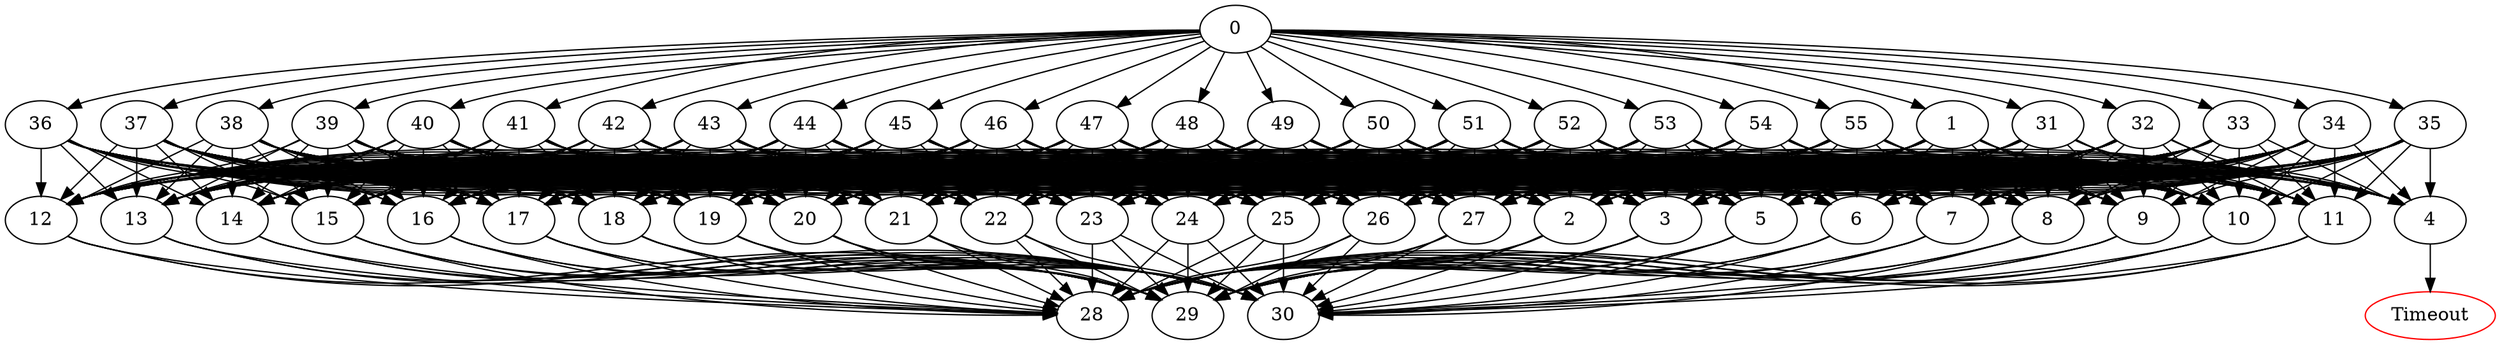 digraph G {
	0 -> 1;
	0 -> 31;
	0 -> 32;
	0 -> 33;
	0 -> 34;
	0 -> 35;
	0 -> 36;
	0 -> 37;
	0 -> 38;
	0 -> 39;
	0 -> 40;
	0 -> 41;
	0 -> 42;
	0 -> 43;
	0 -> 44;
	0 -> 45;
	0 -> 46;
	0 -> 47;
	0 -> 48;
	0 -> 49;
	0 -> 50;
	0 -> 51;
	0 -> 52;
	0 -> 53;
	0 -> 54;
	0 -> 55;
	1 -> 2;
	1 -> 3;
	1 -> 4;
	1 -> 5;
	1 -> 6;
	1 -> 7;
	1 -> 8;
	1 -> 9;
	1 -> 10;
	1 -> 11;
	1 -> 12;
	1 -> 13;
	1 -> 14;
	1 -> 15;
	1 -> 16;
	1 -> 17;
	1 -> 18;
	1 -> 19;
	1 -> 20;
	1 -> 21;
	1 -> 22;
	1 -> 23;
	1 -> 24;
	1 -> 25;
	1 -> 26;
	1 -> 27;
	2 -> 28;
	2 -> 29;
	2 -> 30;
	3 -> 28;
	3 -> 29;
	3 -> 30;
	4 -> "Timeout";
Timeout [color=red];
	5 -> 28;
	5 -> 29;
	5 -> 30;
	6 -> 28;
	6 -> 29;
	6 -> 30;
	7 -> 28;
	7 -> 29;
	7 -> 30;
	8 -> 28;
	8 -> 29;
	8 -> 30;
	9 -> 28;
	9 -> 29;
	9 -> 30;
	10 -> 28;
	10 -> 29;
	10 -> 30;
	11 -> 28;
	11 -> 29;
	11 -> 30;
	12 -> 28;
	12 -> 29;
	12 -> 30;
	13 -> 28;
	13 -> 29;
	13 -> 30;
	14 -> 28;
	14 -> 29;
	14 -> 30;
	15 -> 28;
	15 -> 29;
	15 -> 30;
	16 -> 28;
	16 -> 29;
	16 -> 30;
	17 -> 28;
	17 -> 29;
	17 -> 30;
	18 -> 28;
	18 -> 29;
	18 -> 30;
	19 -> 28;
	19 -> 29;
	19 -> 30;
	20 -> 28;
	20 -> 29;
	20 -> 30;
	21 -> 28;
	21 -> 29;
	21 -> 30;
	22 -> 28;
	22 -> 29;
	22 -> 30;
	23 -> 28;
	23 -> 29;
	23 -> 30;
	24 -> 28;
	24 -> 29;
	24 -> 30;
	25 -> 28;
	25 -> 29;
	25 -> 30;
	26 -> 28;
	26 -> 29;
	26 -> 30;
	27 -> 28;
	27 -> 29;
	27 -> 30;
	31 -> 2;
	31 -> 3;
	31 -> 4;
	31 -> 5;
	31 -> 6;
	31 -> 7;
	31 -> 8;
	31 -> 9;
	31 -> 10;
	31 -> 11;
	31 -> 12;
	31 -> 13;
	31 -> 14;
	31 -> 15;
	31 -> 16;
	31 -> 17;
	31 -> 18;
	31 -> 19;
	31 -> 20;
	31 -> 21;
	31 -> 22;
	31 -> 23;
	31 -> 24;
	31 -> 25;
	31 -> 26;
	31 -> 27;
	32 -> 2;
	32 -> 3;
	32 -> 4;
	32 -> 5;
	32 -> 6;
	32 -> 7;
	32 -> 8;
	32 -> 9;
	32 -> 10;
	32 -> 11;
	32 -> 12;
	32 -> 13;
	32 -> 14;
	32 -> 15;
	32 -> 16;
	32 -> 17;
	32 -> 18;
	32 -> 19;
	32 -> 20;
	32 -> 21;
	32 -> 22;
	32 -> 23;
	32 -> 24;
	32 -> 25;
	32 -> 26;
	32 -> 27;
	33 -> 2;
	33 -> 3;
	33 -> 4;
	33 -> 5;
	33 -> 6;
	33 -> 7;
	33 -> 8;
	33 -> 9;
	33 -> 10;
	33 -> 11;
	33 -> 12;
	33 -> 13;
	33 -> 14;
	33 -> 15;
	33 -> 16;
	33 -> 17;
	33 -> 18;
	33 -> 19;
	33 -> 20;
	33 -> 21;
	33 -> 22;
	33 -> 23;
	33 -> 24;
	33 -> 25;
	33 -> 26;
	33 -> 27;
	34 -> 2;
	34 -> 3;
	34 -> 4;
	34 -> 5;
	34 -> 6;
	34 -> 7;
	34 -> 8;
	34 -> 9;
	34 -> 10;
	34 -> 11;
	34 -> 12;
	34 -> 13;
	34 -> 14;
	34 -> 15;
	34 -> 16;
	34 -> 17;
	34 -> 18;
	34 -> 19;
	34 -> 20;
	34 -> 21;
	34 -> 22;
	34 -> 23;
	34 -> 24;
	34 -> 25;
	34 -> 26;
	34 -> 27;
	35 -> 2;
	35 -> 3;
	35 -> 4;
	35 -> 5;
	35 -> 6;
	35 -> 7;
	35 -> 8;
	35 -> 9;
	35 -> 10;
	35 -> 11;
	35 -> 12;
	35 -> 13;
	35 -> 14;
	35 -> 15;
	35 -> 16;
	35 -> 17;
	35 -> 18;
	35 -> 19;
	35 -> 20;
	35 -> 21;
	35 -> 22;
	35 -> 23;
	35 -> 24;
	35 -> 25;
	35 -> 26;
	35 -> 27;
	36 -> 2;
	36 -> 3;
	36 -> 4;
	36 -> 5;
	36 -> 6;
	36 -> 7;
	36 -> 8;
	36 -> 9;
	36 -> 10;
	36 -> 11;
	36 -> 12;
	36 -> 13;
	36 -> 14;
	36 -> 15;
	36 -> 16;
	36 -> 17;
	36 -> 18;
	36 -> 19;
	36 -> 20;
	36 -> 21;
	36 -> 22;
	36 -> 23;
	36 -> 24;
	36 -> 25;
	36 -> 26;
	36 -> 27;
	37 -> 2;
	37 -> 3;
	37 -> 4;
	37 -> 5;
	37 -> 6;
	37 -> 7;
	37 -> 8;
	37 -> 9;
	37 -> 10;
	37 -> 11;
	37 -> 12;
	37 -> 13;
	37 -> 14;
	37 -> 15;
	37 -> 16;
	37 -> 17;
	37 -> 18;
	37 -> 19;
	37 -> 20;
	37 -> 21;
	37 -> 22;
	37 -> 23;
	37 -> 24;
	37 -> 25;
	37 -> 26;
	37 -> 27;
	38 -> 2;
	38 -> 3;
	38 -> 4;
	38 -> 5;
	38 -> 6;
	38 -> 7;
	38 -> 8;
	38 -> 9;
	38 -> 10;
	38 -> 11;
	38 -> 12;
	38 -> 13;
	38 -> 14;
	38 -> 15;
	38 -> 16;
	38 -> 17;
	38 -> 18;
	38 -> 19;
	38 -> 20;
	38 -> 21;
	38 -> 22;
	38 -> 23;
	38 -> 24;
	38 -> 25;
	38 -> 26;
	38 -> 27;
	39 -> 2;
	39 -> 3;
	39 -> 4;
	39 -> 5;
	39 -> 6;
	39 -> 7;
	39 -> 8;
	39 -> 9;
	39 -> 10;
	39 -> 11;
	39 -> 12;
	39 -> 13;
	39 -> 14;
	39 -> 15;
	39 -> 16;
	39 -> 17;
	39 -> 18;
	39 -> 19;
	39 -> 20;
	39 -> 21;
	39 -> 22;
	39 -> 23;
	39 -> 24;
	39 -> 25;
	39 -> 26;
	39 -> 27;
	40 -> 2;
	40 -> 3;
	40 -> 4;
	40 -> 5;
	40 -> 6;
	40 -> 7;
	40 -> 8;
	40 -> 9;
	40 -> 10;
	40 -> 11;
	40 -> 12;
	40 -> 13;
	40 -> 14;
	40 -> 15;
	40 -> 16;
	40 -> 17;
	40 -> 18;
	40 -> 19;
	40 -> 20;
	40 -> 21;
	40 -> 22;
	40 -> 23;
	40 -> 24;
	40 -> 25;
	40 -> 26;
	40 -> 27;
	41 -> 2;
	41 -> 3;
	41 -> 4;
	41 -> 5;
	41 -> 6;
	41 -> 7;
	41 -> 8;
	41 -> 9;
	41 -> 10;
	41 -> 11;
	41 -> 12;
	41 -> 13;
	41 -> 14;
	41 -> 15;
	41 -> 16;
	41 -> 17;
	41 -> 18;
	41 -> 19;
	41 -> 20;
	41 -> 21;
	41 -> 22;
	41 -> 23;
	41 -> 24;
	41 -> 25;
	41 -> 26;
	41 -> 27;
	42 -> 2;
	42 -> 3;
	42 -> 4;
	42 -> 5;
	42 -> 6;
	42 -> 7;
	42 -> 8;
	42 -> 9;
	42 -> 10;
	42 -> 11;
	42 -> 12;
	42 -> 13;
	42 -> 14;
	42 -> 15;
	42 -> 16;
	42 -> 17;
	42 -> 18;
	42 -> 19;
	42 -> 20;
	42 -> 21;
	42 -> 22;
	42 -> 23;
	42 -> 24;
	42 -> 25;
	42 -> 26;
	42 -> 27;
	43 -> 2;
	43 -> 3;
	43 -> 4;
	43 -> 5;
	43 -> 6;
	43 -> 7;
	43 -> 8;
	43 -> 9;
	43 -> 10;
	43 -> 11;
	43 -> 12;
	43 -> 13;
	43 -> 14;
	43 -> 15;
	43 -> 16;
	43 -> 17;
	43 -> 18;
	43 -> 19;
	43 -> 20;
	43 -> 21;
	43 -> 22;
	43 -> 23;
	43 -> 24;
	43 -> 25;
	43 -> 26;
	43 -> 27;
	44 -> 2;
	44 -> 3;
	44 -> 4;
	44 -> 5;
	44 -> 6;
	44 -> 7;
	44 -> 8;
	44 -> 9;
	44 -> 10;
	44 -> 11;
	44 -> 12;
	44 -> 13;
	44 -> 14;
	44 -> 15;
	44 -> 16;
	44 -> 17;
	44 -> 18;
	44 -> 19;
	44 -> 20;
	44 -> 21;
	44 -> 22;
	44 -> 23;
	44 -> 24;
	44 -> 25;
	44 -> 26;
	44 -> 27;
	45 -> 2;
	45 -> 3;
	45 -> 4;
	45 -> 5;
	45 -> 6;
	45 -> 7;
	45 -> 8;
	45 -> 9;
	45 -> 10;
	45 -> 11;
	45 -> 12;
	45 -> 13;
	45 -> 14;
	45 -> 15;
	45 -> 16;
	45 -> 17;
	45 -> 18;
	45 -> 19;
	45 -> 20;
	45 -> 21;
	45 -> 22;
	45 -> 23;
	45 -> 24;
	45 -> 25;
	45 -> 26;
	45 -> 27;
	46 -> 2;
	46 -> 3;
	46 -> 4;
	46 -> 5;
	46 -> 6;
	46 -> 7;
	46 -> 8;
	46 -> 9;
	46 -> 10;
	46 -> 11;
	46 -> 12;
	46 -> 13;
	46 -> 14;
	46 -> 15;
	46 -> 16;
	46 -> 17;
	46 -> 18;
	46 -> 19;
	46 -> 20;
	46 -> 21;
	46 -> 22;
	46 -> 23;
	46 -> 24;
	46 -> 25;
	46 -> 26;
	46 -> 27;
	47 -> 2;
	47 -> 3;
	47 -> 4;
	47 -> 5;
	47 -> 6;
	47 -> 7;
	47 -> 8;
	47 -> 9;
	47 -> 10;
	47 -> 11;
	47 -> 12;
	47 -> 13;
	47 -> 14;
	47 -> 15;
	47 -> 16;
	47 -> 17;
	47 -> 18;
	47 -> 19;
	47 -> 20;
	47 -> 21;
	47 -> 22;
	47 -> 23;
	47 -> 24;
	47 -> 25;
	47 -> 26;
	47 -> 27;
	48 -> 2;
	48 -> 3;
	48 -> 4;
	48 -> 5;
	48 -> 6;
	48 -> 7;
	48 -> 8;
	48 -> 9;
	48 -> 10;
	48 -> 11;
	48 -> 12;
	48 -> 13;
	48 -> 14;
	48 -> 15;
	48 -> 16;
	48 -> 17;
	48 -> 18;
	48 -> 19;
	48 -> 20;
	48 -> 21;
	48 -> 22;
	48 -> 23;
	48 -> 24;
	48 -> 25;
	48 -> 26;
	48 -> 27;
	49 -> 2;
	49 -> 3;
	49 -> 4;
	49 -> 5;
	49 -> 6;
	49 -> 7;
	49 -> 8;
	49 -> 9;
	49 -> 10;
	49 -> 11;
	49 -> 12;
	49 -> 13;
	49 -> 14;
	49 -> 15;
	49 -> 16;
	49 -> 17;
	49 -> 18;
	49 -> 19;
	49 -> 20;
	49 -> 21;
	49 -> 22;
	49 -> 23;
	49 -> 24;
	49 -> 25;
	49 -> 26;
	49 -> 27;
	50 -> 2;
	50 -> 3;
	50 -> 4;
	50 -> 5;
	50 -> 6;
	50 -> 7;
	50 -> 8;
	50 -> 9;
	50 -> 10;
	50 -> 11;
	50 -> 12;
	50 -> 13;
	50 -> 14;
	50 -> 15;
	50 -> 16;
	50 -> 17;
	50 -> 18;
	50 -> 19;
	50 -> 20;
	50 -> 21;
	50 -> 22;
	50 -> 23;
	50 -> 24;
	50 -> 25;
	50 -> 26;
	50 -> 27;
	51 -> 2;
	51 -> 3;
	51 -> 4;
	51 -> 5;
	51 -> 6;
	51 -> 7;
	51 -> 8;
	51 -> 9;
	51 -> 10;
	51 -> 11;
	51 -> 12;
	51 -> 13;
	51 -> 14;
	51 -> 15;
	51 -> 16;
	51 -> 17;
	51 -> 18;
	51 -> 19;
	51 -> 20;
	51 -> 21;
	51 -> 22;
	51 -> 23;
	51 -> 24;
	51 -> 25;
	51 -> 26;
	51 -> 27;
	52 -> 2;
	52 -> 3;
	52 -> 4;
	52 -> 5;
	52 -> 6;
	52 -> 7;
	52 -> 8;
	52 -> 9;
	52 -> 10;
	52 -> 11;
	52 -> 12;
	52 -> 13;
	52 -> 14;
	52 -> 15;
	52 -> 16;
	52 -> 17;
	52 -> 18;
	52 -> 19;
	52 -> 20;
	52 -> 21;
	52 -> 22;
	52 -> 23;
	52 -> 24;
	52 -> 25;
	52 -> 26;
	52 -> 27;
	53 -> 2;
	53 -> 3;
	53 -> 4;
	53 -> 5;
	53 -> 6;
	53 -> 7;
	53 -> 8;
	53 -> 9;
	53 -> 10;
	53 -> 11;
	53 -> 12;
	53 -> 13;
	53 -> 14;
	53 -> 15;
	53 -> 16;
	53 -> 17;
	53 -> 18;
	53 -> 19;
	53 -> 20;
	53 -> 21;
	53 -> 22;
	53 -> 23;
	53 -> 24;
	53 -> 25;
	53 -> 26;
	53 -> 27;
	54 -> 2;
	54 -> 3;
	54 -> 4;
	54 -> 5;
	54 -> 6;
	54 -> 7;
	54 -> 8;
	54 -> 9;
	54 -> 10;
	54 -> 11;
	54 -> 12;
	54 -> 13;
	54 -> 14;
	54 -> 15;
	54 -> 16;
	54 -> 17;
	54 -> 18;
	54 -> 19;
	54 -> 20;
	54 -> 21;
	54 -> 22;
	54 -> 23;
	54 -> 24;
	54 -> 25;
	54 -> 26;
	54 -> 27;
	55 -> 2;
	55 -> 3;
	55 -> 4;
	55 -> 5;
	55 -> 6;
	55 -> 7;
	55 -> 8;
	55 -> 9;
	55 -> 10;
	55 -> 11;
	55 -> 12;
	55 -> 13;
	55 -> 14;
	55 -> 15;
	55 -> 16;
	55 -> 17;
	55 -> 18;
	55 -> 19;
	55 -> 20;
	55 -> 21;
	55 -> 22;
	55 -> 23;
	55 -> 24;
	55 -> 25;
	55 -> 26;
	55 -> 27;
}